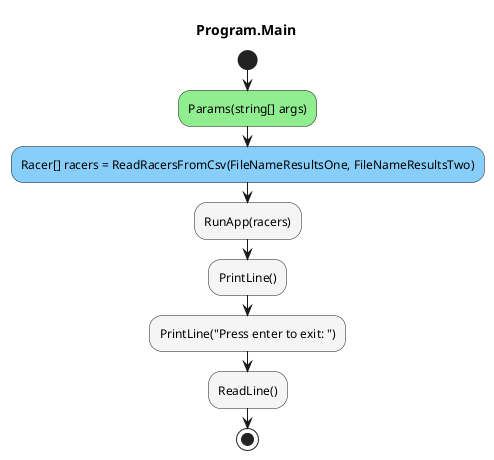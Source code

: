 @startuml Program.Main
title Program.Main
start
#LightGreen:Params(string[] args);
#LightSkyBlue:Racer[] racers = ReadRacersFromCsv(FileNameResultsOne, FileNameResultsTwo);
#WhiteSmoke:RunApp(racers);
#WhiteSmoke:PrintLine();
#WhiteSmoke:PrintLine("Press enter to exit: ");
#WhiteSmoke:ReadLine();
stop
@enduml
